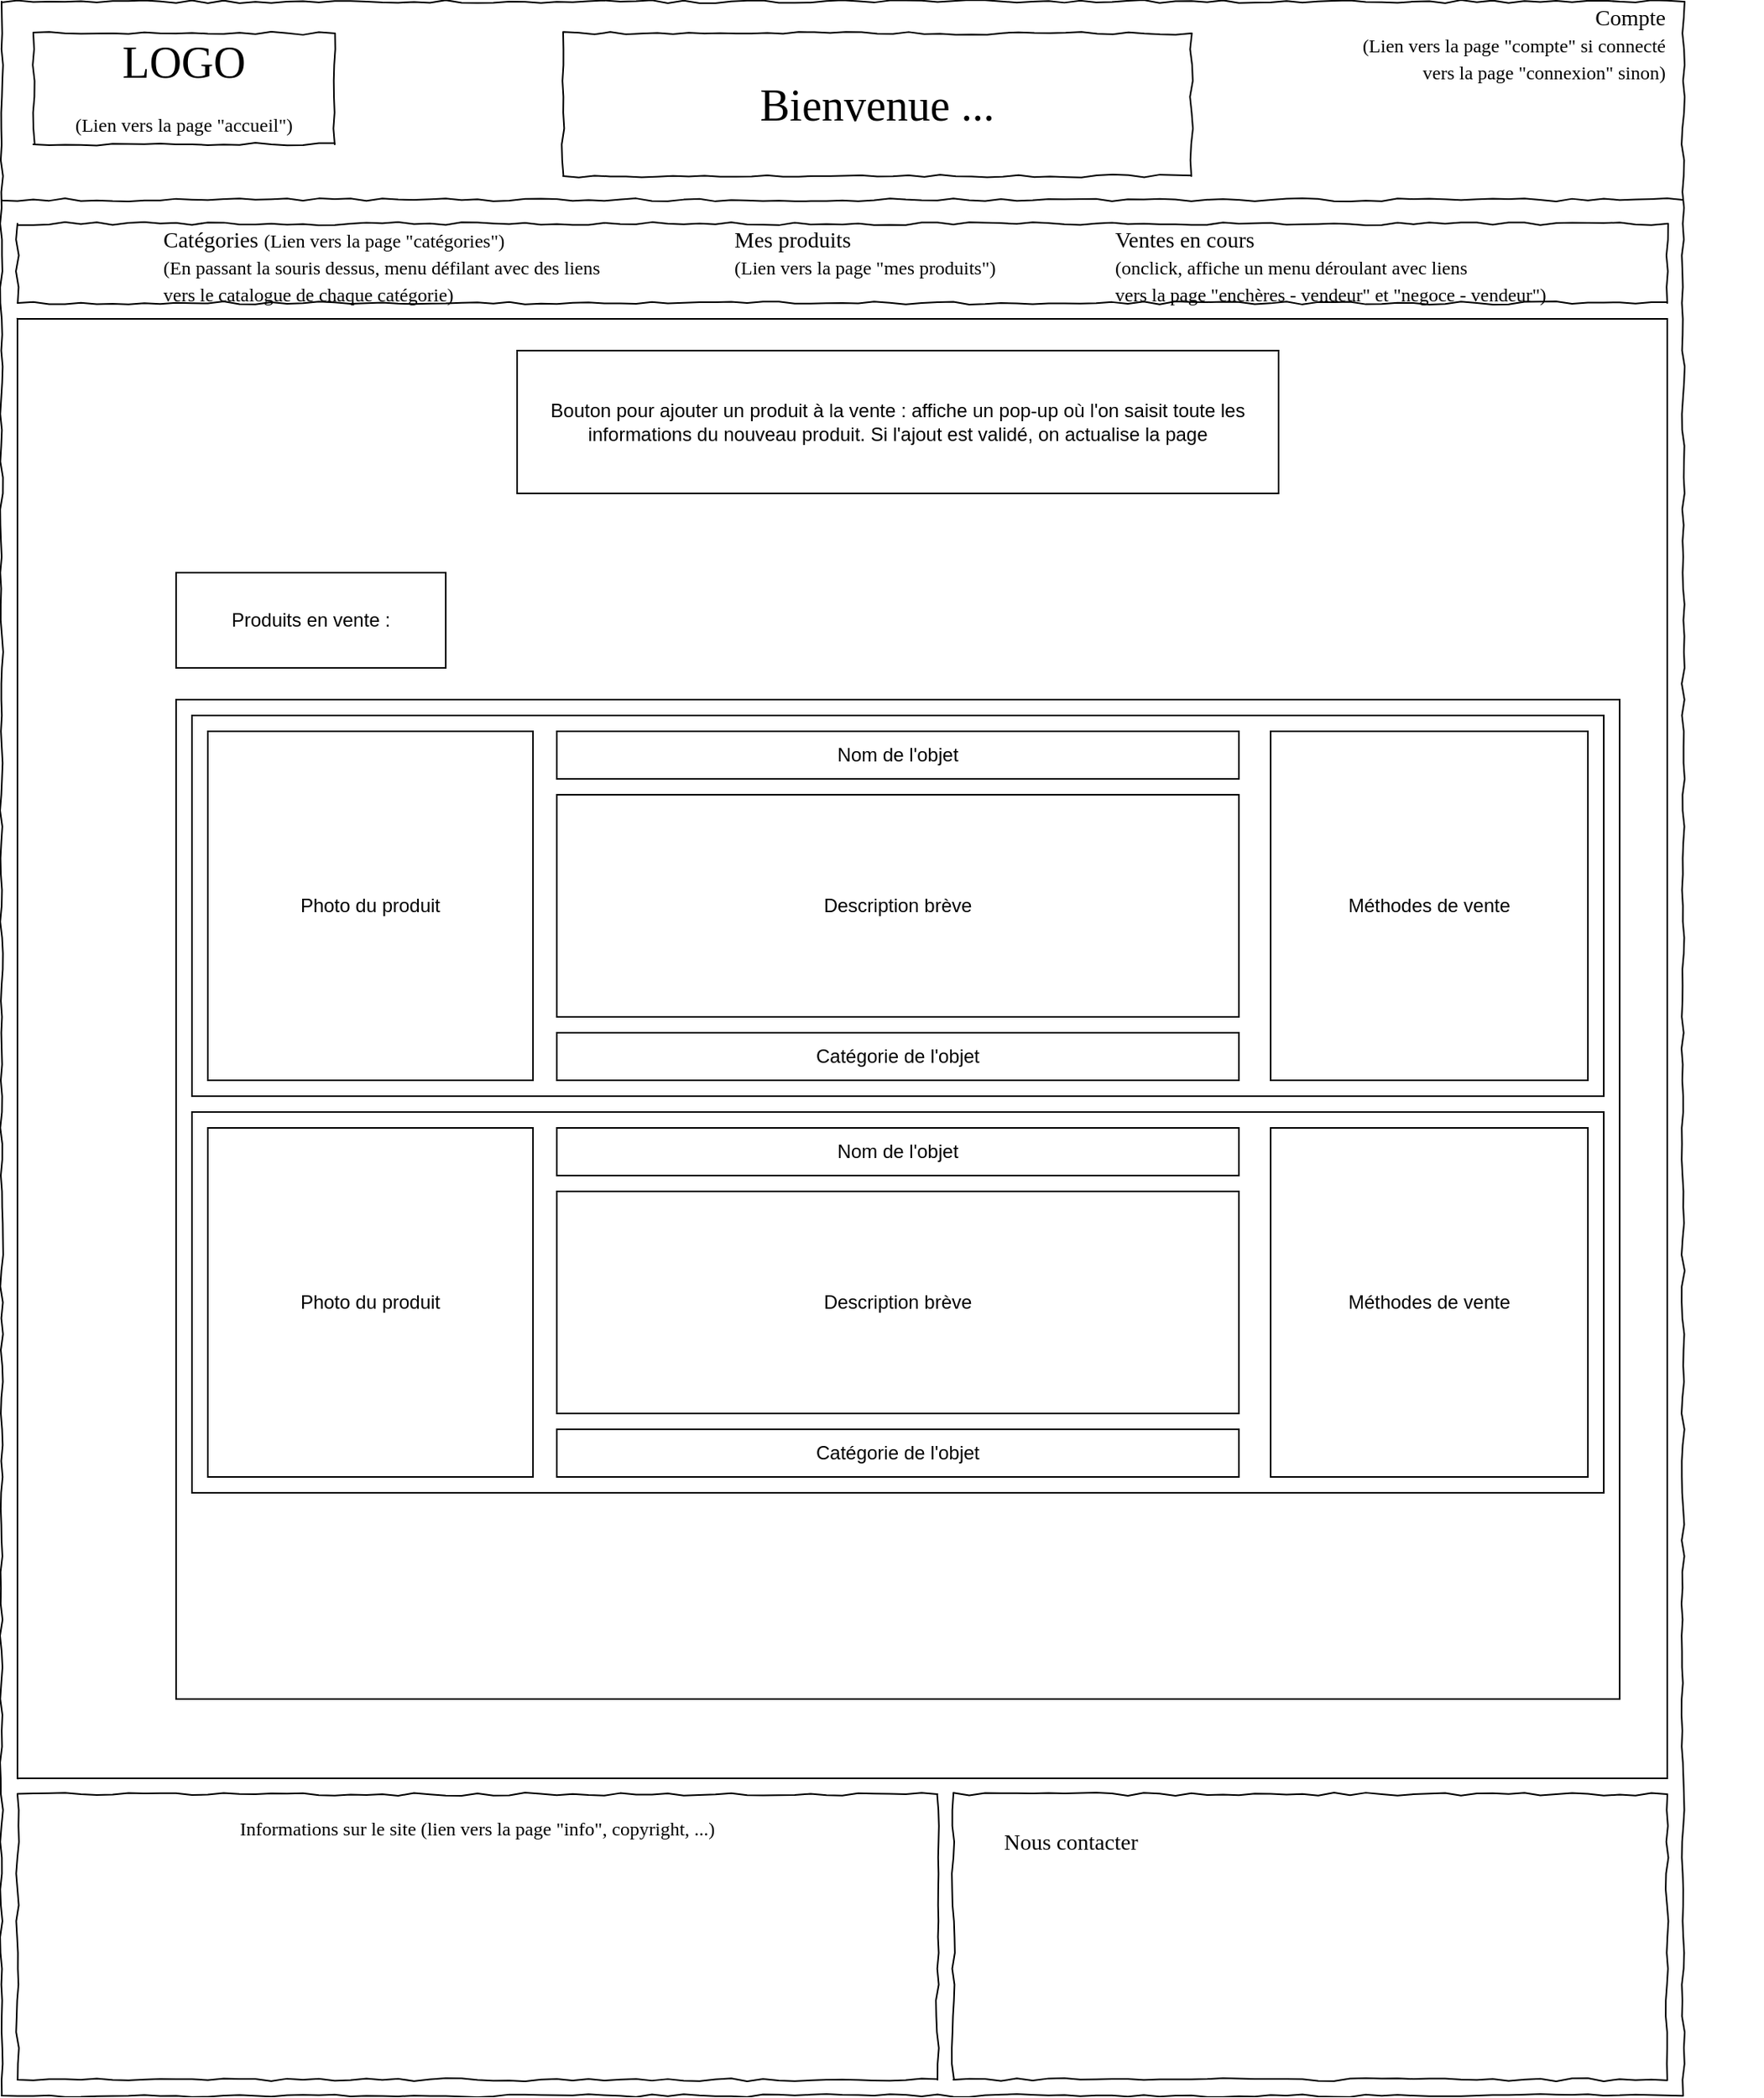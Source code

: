 <mxfile version="12.9.12" type="device"><diagram name="Page-1" id="03018318-947c-dd8e-b7a3-06fadd420f32"><mxGraphModel dx="1422" dy="766" grid="1" gridSize="10" guides="1" tooltips="1" connect="1" arrows="1" fold="1" page="1" pageScale="1" pageWidth="1150" pageHeight="1350" background="#ffffff" math="0" shadow="0"><root><mxCell id="0"/><mxCell id="1" parent="0"/><mxCell id="677b7b8949515195-1" value="&#10;&#10;&lt;!--StartFragment--&gt;&lt;span style=&quot;font-family: Whitney, &amp;quot;Helvetica Neue&amp;quot;, Helvetica, Arial, sans-serif; font-size: 16px; font-style: normal; font-variant-ligatures: normal; font-variant-caps: normal; font-weight: 400; letter-spacing: normal; orphans: 2; text-align: start; text-indent: 0px; text-transform: none; widows: 2; word-spacing: 0px; -webkit-text-stroke-width: 0px; text-decoration-style: initial; text-decoration-color: initial; float: none; display: inline !important;&quot;&gt;Pere-Siffleur&lt;/span&gt;&lt;!--EndFragment--&gt;&#10;&#10;" style="whiteSpace=wrap;html=1;rounded=0;shadow=0;labelBackgroundColor=none;strokeColor=#000000;strokeWidth=1;fillColor=none;fontFamily=Verdana;fontSize=12;fontColor=#000000;align=center;comic=1;" parent="1" vertex="1"><mxGeometry x="20" y="20" width="1060" height="1320" as="geometry"/></mxCell><mxCell id="677b7b8949515195-2" value="LOGO&lt;br style=&quot;font-size: 12px&quot;&gt;&lt;span style=&quot;font-size: 12px&quot;&gt;(Lien vers la page &quot;accueil&quot;)&lt;/span&gt;" style="whiteSpace=wrap;html=1;rounded=0;shadow=0;labelBackgroundColor=none;strokeWidth=1;fontFamily=Verdana;fontSize=28;align=center;comic=1;" parent="1" vertex="1"><mxGeometry x="40" y="40" width="190" height="70" as="geometry"/></mxCell><mxCell id="677b7b8949515195-7" value="Compte&lt;br style=&quot;font-size: 12px&quot;&gt;&lt;span style=&quot;font-size: 12px&quot;&gt;(Lien vers la page &quot;compte&quot; si connecté&lt;br&gt;vers la page &quot;connexion&quot; sinon)&lt;br&gt;&lt;/span&gt;" style="text;html=1;points=[];align=right;verticalAlign=middle;spacingTop=-4;fontSize=14;fontFamily=Verdana;labelPosition=left;verticalLabelPosition=middle;" parent="1" vertex="1"><mxGeometry x="1070" y="40" width="60" height="20" as="geometry"/></mxCell><mxCell id="677b7b8949515195-9" value="" style="line;strokeWidth=1;html=1;rounded=0;shadow=0;labelBackgroundColor=none;fillColor=none;fontFamily=Verdana;fontSize=14;fontColor=#000000;align=center;comic=1;" parent="1" vertex="1"><mxGeometry x="20" y="140" width="1060" height="10" as="geometry"/></mxCell><mxCell id="677b7b8949515195-10" value="" style="whiteSpace=wrap;html=1;rounded=0;shadow=0;labelBackgroundColor=none;strokeWidth=1;fillColor=none;fontFamily=Verdana;fontSize=12;align=center;comic=1;" parent="1" vertex="1"><mxGeometry x="30" y="160" width="1040" height="50" as="geometry"/></mxCell><mxCell id="677b7b8949515195-11" value="Catégories&amp;nbsp;&lt;span style=&quot;font-size: 12px&quot;&gt;(Lien vers la page &quot;catégories&quot;)&lt;br&gt;(En passant la souris dessus, menu défilant avec des liens&amp;nbsp;&lt;br&gt;vers le catalogue de chaque catégorie)&lt;/span&gt;" style="text;html=1;points=[];align=left;verticalAlign=top;spacingTop=-4;fontSize=14;fontFamily=Verdana" parent="1" vertex="1"><mxGeometry x="120" y="160" width="60" height="20" as="geometry"/></mxCell><mxCell id="677b7b8949515195-15" value="&lt;div style=&quot;text-align: justify&quot;&gt;Informations sur le site (lien vers la page &quot;info&quot;, copyright, ...)&lt;br&gt;&lt;/div&gt;" style="whiteSpace=wrap;html=1;rounded=0;shadow=0;labelBackgroundColor=none;strokeWidth=1;fillColor=none;fontFamily=Verdana;fontSize=12;align=center;verticalAlign=top;spacing=10;comic=1;" parent="1" vertex="1"><mxGeometry x="30" y="1150" width="580" height="180" as="geometry"/></mxCell><mxCell id="677b7b8949515195-16" value="" style="verticalLabelPosition=bottom;shadow=0;dashed=0;align=center;html=1;verticalAlign=top;strokeWidth=1;shape=mxgraph.mockup.graphics.simpleIcon;strokeColor=#999999;rounded=0;labelBackgroundColor=none;fontFamily=Verdana;fontSize=14;fontColor=#000000;comic=1;" parent="1" vertex="1"><mxGeometry x="30" y="220" width="1040" height="920" as="geometry"/></mxCell><mxCell id="677b7b8949515195-26" value="" style="whiteSpace=wrap;html=1;rounded=0;shadow=0;labelBackgroundColor=none;strokeWidth=1;fillColor=none;fontFamily=Verdana;fontSize=12;align=center;comic=1;" parent="1" vertex="1"><mxGeometry x="620" y="1150" width="450" height="180" as="geometry"/></mxCell><mxCell id="677b7b8949515195-42" value="Nous contacter" style="text;html=1;points=[];align=left;verticalAlign=top;spacingTop=-4;fontSize=14;fontFamily=Verdana" parent="1" vertex="1"><mxGeometry x="650" y="1170" width="170" height="20" as="geometry"/></mxCell><mxCell id="Vz2qVGnKAH75r2qcj9Pt-3" value="Bienvenue ..." style="whiteSpace=wrap;html=1;rounded=0;shadow=0;labelBackgroundColor=none;strokeWidth=1;fontFamily=Verdana;fontSize=28;align=center;comic=1;" parent="1" vertex="1"><mxGeometry x="374" y="40" width="396" height="90" as="geometry"/></mxCell><mxCell id="e5o1lOc_ARrBMdmpLk1c-1" value="Mes produits&lt;br style=&quot;font-size: 12px&quot;&gt;&lt;span style=&quot;font-size: 12px&quot;&gt;(Lien vers la page &quot;mes produits&quot;)&lt;/span&gt;" style="text;html=1;points=[];align=left;verticalAlign=top;spacingTop=-4;fontSize=14;fontFamily=Verdana" parent="1" vertex="1"><mxGeometry x="480" y="160" width="60" height="20" as="geometry"/></mxCell><mxCell id="e5o1lOc_ARrBMdmpLk1c-3" value="Ventes en cours&lt;br style=&quot;font-size: 12px&quot;&gt;&lt;span style=&quot;font-size: 12px&quot;&gt;(onclick, affiche un menu déroulant avec liens&lt;br&gt;vers la page &quot;enchères - vendeur&quot; et &quot;negoce - vendeur&quot;)&lt;/span&gt;" style="text;html=1;points=[];align=left;verticalAlign=top;spacingTop=-4;fontSize=14;fontFamily=Verdana" parent="1" vertex="1"><mxGeometry x="720" y="160" width="60" height="20" as="geometry"/></mxCell><mxCell id="X61T6MbIhK0UolpfJV0e-1" value="" style="rounded=0;whiteSpace=wrap;html=1;" parent="1" vertex="1"><mxGeometry x="30" y="220" width="1040" height="920" as="geometry"/></mxCell><mxCell id="X61T6MbIhK0UolpfJV0e-2" value="Produits en vente :" style="rounded=0;whiteSpace=wrap;html=1;" parent="1" vertex="1"><mxGeometry x="130" y="380" width="170" height="60" as="geometry"/></mxCell><mxCell id="X61T6MbIhK0UolpfJV0e-4" value="" style="rounded=0;whiteSpace=wrap;html=1;" parent="1" vertex="1"><mxGeometry x="130" y="460" width="910" height="630" as="geometry"/></mxCell><mxCell id="X61T6MbIhK0UolpfJV0e-5" value="Bouton pour ajouter un produit à la vente : affiche un pop-up où l'on saisit toute les informations du nouveau produit. Si l'ajout est validé, on actualise la page" style="rounded=0;whiteSpace=wrap;html=1;" parent="1" vertex="1"><mxGeometry x="345" y="240" width="480" height="90" as="geometry"/></mxCell><mxCell id="X61T6MbIhK0UolpfJV0e-6" value="" style="rounded=0;whiteSpace=wrap;html=1;" parent="1" vertex="1"><mxGeometry x="140" y="470" width="890" height="240" as="geometry"/></mxCell><mxCell id="X61T6MbIhK0UolpfJV0e-8" value="Photo du produit" style="rounded=0;whiteSpace=wrap;html=1;" parent="1" vertex="1"><mxGeometry x="150" y="480" width="205" height="220" as="geometry"/></mxCell><mxCell id="X61T6MbIhK0UolpfJV0e-9" value="Description brève" style="rounded=0;whiteSpace=wrap;html=1;" parent="1" vertex="1"><mxGeometry x="370" y="520" width="430" height="140" as="geometry"/></mxCell><mxCell id="X61T6MbIhK0UolpfJV0e-10" value="Méthodes de vente" style="rounded=0;whiteSpace=wrap;html=1;" parent="1" vertex="1"><mxGeometry x="820" y="480" width="200" height="220" as="geometry"/></mxCell><mxCell id="X61T6MbIhK0UolpfJV0e-12" value="Catégorie de l'objet" style="rounded=0;whiteSpace=wrap;html=1;" parent="1" vertex="1"><mxGeometry x="370" y="670" width="430" height="30" as="geometry"/></mxCell><mxCell id="X61T6MbIhK0UolpfJV0e-13" value="Photo du produit" style="rounded=0;whiteSpace=wrap;html=1;" parent="1" vertex="1"><mxGeometry x="150" y="730" width="205" height="220" as="geometry"/></mxCell><mxCell id="X61T6MbIhK0UolpfJV0e-14" value="Catégorie de l'objet" style="rounded=0;whiteSpace=wrap;html=1;" parent="1" vertex="1"><mxGeometry x="370" y="730" width="430" height="30" as="geometry"/></mxCell><mxCell id="X61T6MbIhK0UolpfJV0e-15" value="Description brève" style="rounded=0;whiteSpace=wrap;html=1;" parent="1" vertex="1"><mxGeometry x="370" y="770" width="430" height="180" as="geometry"/></mxCell><mxCell id="X61T6MbIhK0UolpfJV0e-16" value="Méthodes de vente" style="rounded=0;whiteSpace=wrap;html=1;" parent="1" vertex="1"><mxGeometry x="820" y="730" width="200" height="220" as="geometry"/></mxCell><mxCell id="X61T6MbIhK0UolpfJV0e-17" value="" style="rounded=0;whiteSpace=wrap;html=1;" parent="1" vertex="1"><mxGeometry x="140" y="720" width="890" height="240" as="geometry"/></mxCell><mxCell id="X61T6MbIhK0UolpfJV0e-18" value="Photo du produit" style="rounded=0;whiteSpace=wrap;html=1;" parent="1" vertex="1"><mxGeometry x="150" y="730" width="205" height="220" as="geometry"/></mxCell><mxCell id="X61T6MbIhK0UolpfJV0e-19" value="Catégorie de l'objet" style="rounded=0;whiteSpace=wrap;html=1;" parent="1" vertex="1"><mxGeometry x="370" y="920" width="430" height="30" as="geometry"/></mxCell><mxCell id="X61T6MbIhK0UolpfJV0e-20" value="Description brève" style="rounded=0;whiteSpace=wrap;html=1;" parent="1" vertex="1"><mxGeometry x="370" y="770" width="430" height="140" as="geometry"/></mxCell><mxCell id="X61T6MbIhK0UolpfJV0e-21" value="Méthodes de vente" style="rounded=0;whiteSpace=wrap;html=1;" parent="1" vertex="1"><mxGeometry x="820" y="730" width="200" height="220" as="geometry"/></mxCell><mxCell id="VyVc-1TCScPf3faxvXpi-2" value="Nom de l'objet" style="rounded=0;whiteSpace=wrap;html=1;" parent="1" vertex="1"><mxGeometry x="370" y="480" width="430" height="30" as="geometry"/></mxCell><mxCell id="VyVc-1TCScPf3faxvXpi-3" value="Nom de l'objet" style="rounded=0;whiteSpace=wrap;html=1;" parent="1" vertex="1"><mxGeometry x="370" y="730" width="430" height="30" as="geometry"/></mxCell></root></mxGraphModel></diagram></mxfile>